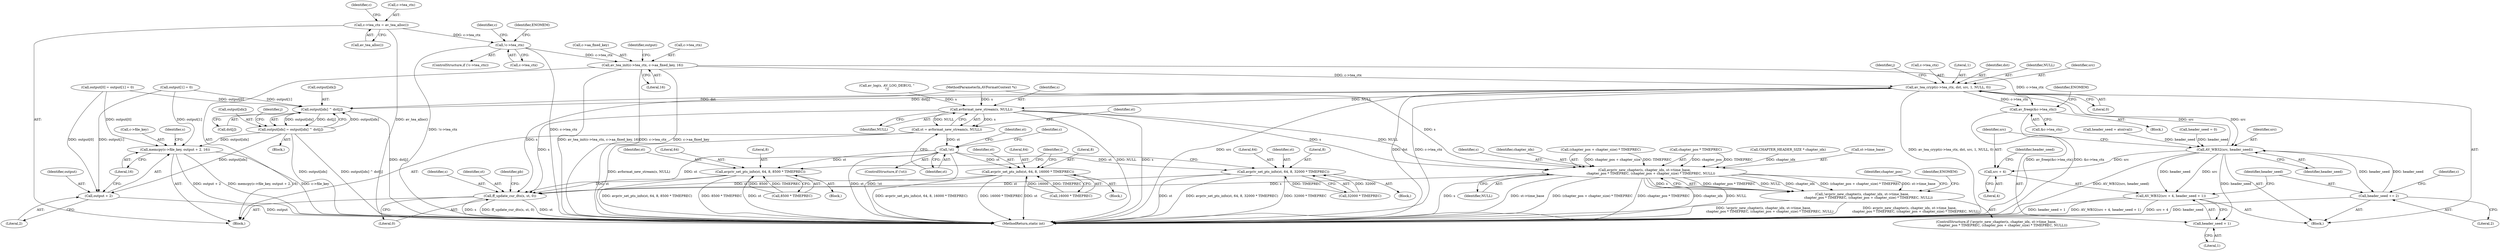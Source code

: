 digraph "0_FFmpeg_ed188f6dcdf0935c939ed813cf8745d50742014b@pointer" {
"1000440" [label="(Call,av_tea_init(c->tea_ctx, c->aa_fixed_key, 16))"];
"1000433" [label="(Call,!c->tea_ctx)"];
"1000427" [label="(Call,c->tea_ctx = av_tea_alloc())"];
"1000489" [label="(Call,av_tea_crypt(c->tea_ctx, dst, src, 1, NULL, 0))"];
"1000476" [label="(Call,AV_WB32(src, header_seed))"];
"1000479" [label="(Call,AV_WB32(src + 4, header_seed + 1))"];
"1000480" [label="(Call,src + 4)"];
"1000483" [label="(Call,header_seed + 1)"];
"1000486" [label="(Call,header_seed += 2)"];
"1000521" [label="(Call,output[idx] ^ dst[j])"];
"1000517" [label="(Call,output[idx] = output[idx] ^ dst[j])"];
"1000528" [label="(Call,memcpy(c->file_key, output + 2, 16))"];
"1000532" [label="(Call,output + 2)"];
"1000564" [label="(Call,avformat_new_stream(s, NULL))"];
"1000562" [label="(Call,st = avformat_new_stream(s, NULL))"];
"1000568" [label="(Call,!st)"];
"1000611" [label="(Call,avpriv_set_pts_info(st, 64, 8, 32000 * TIMEPREC))"];
"1000857" [label="(Call,ff_update_cur_dts(s, st, 0))"];
"1000665" [label="(Call,avpriv_set_pts_info(st, 64, 8, 8500 * TIMEPREC))"];
"1000719" [label="(Call,avpriv_set_pts_info(st, 64, 8, 16000 * TIMEPREC))"];
"1000826" [label="(Call,avpriv_new_chapter(s, chapter_idx, st->time_base,\n            chapter_pos * TIMEPREC, (chapter_pos + chapter_size) * TIMEPREC, NULL))"];
"1000825" [label="(Call,!avpriv_new_chapter(s, chapter_idx, st->time_base,\n            chapter_pos * TIMEPREC, (chapter_pos + chapter_size) * TIMEPREC, NULL))"];
"1000571" [label="(Call,av_freep(&c->tea_ctx))"];
"1000427" [label="(Call,c->tea_ctx = av_tea_alloc())"];
"1000825" [label="(Call,!avpriv_new_chapter(s, chapter_idx, st->time_base,\n            chapter_pos * TIMEPREC, (chapter_pos + chapter_size) * TIMEPREC, NULL))"];
"1000722" [label="(Literal,8)"];
"1000858" [label="(Identifier,s)"];
"1000518" [label="(Call,output[idx])"];
"1000835" [label="(Call,(chapter_pos + chapter_size) * TIMEPREC)"];
"1000828" [label="(Identifier,chapter_idx)"];
"1000723" [label="(Call,16000 * TIMEPREC)"];
"1000447" [label="(Literal,16)"];
"1000477" [label="(Identifier,src)"];
"1000525" [label="(Call,dst[j])"];
"1000127" [label="(MethodParameterIn,AVFormatContext *s)"];
"1000832" [label="(Call,chapter_pos * TIMEPREC)"];
"1000611" [label="(Call,avpriv_set_pts_info(st, 64, 8, 32000 * TIMEPREC))"];
"1000532" [label="(Call,output + 2)"];
"1000481" [label="(Identifier,src)"];
"1000450" [label="(Identifier,output)"];
"1000432" [label="(ControlStructure,if (!c->tea_ctx))"];
"1000491" [label="(Identifier,c)"];
"1000475" [label="(Block,)"];
"1000476" [label="(Call,AV_WB32(src, header_seed))"];
"1000565" [label="(Identifier,s)"];
"1000533" [label="(Identifier,output)"];
"1000529" [label="(Call,c->file_key)"];
"1000678" [label="(Block,)"];
"1000571" [label="(Call,av_freep(&c->tea_ctx))"];
"1000434" [label="(Call,c->tea_ctx)"];
"1000497" [label="(Literal,0)"];
"1000613" [label="(Literal,64)"];
"1000489" [label="(Call,av_tea_crypt(c->tea_ctx, dst, src, 1, NULL, 0))"];
"1000564" [label="(Call,avformat_new_stream(s, NULL))"];
"1000534" [label="(Literal,2)"];
"1000720" [label="(Identifier,st)"];
"1000568" [label="(Call,!st)"];
"1000562" [label="(Call,st = avformat_new_stream(s, NULL))"];
"1000522" [label="(Call,output[idx])"];
"1000480" [label="(Call,src + 4)"];
"1000442" [label="(Identifier,c)"];
"1000563" [label="(Identifier,st)"];
"1000521" [label="(Call,output[idx] ^ dst[j])"];
"1000479" [label="(Call,AV_WB32(src + 4, header_seed + 1))"];
"1000496" [label="(Identifier,NULL)"];
"1000318" [label="(Call,header_seed = atoi(val))"];
"1000433" [label="(Call,!c->tea_ctx)"];
"1000582" [label="(Identifier,st)"];
"1000624" [label="(Block,)"];
"1000558" [label="(Call,av_log(s, AV_LOG_DEBUG, \"\n\"))"];
"1000494" [label="(Identifier,src)"];
"1000485" [label="(Literal,1)"];
"1000452" [label="(Call,output[1] = 0)"];
"1000566" [label="(Identifier,NULL)"];
"1000786" [label="(Identifier,chapter_pos)"];
"1000667" [label="(Literal,64)"];
"1000877" [label="(MethodReturn,static int)"];
"1000488" [label="(Literal,2)"];
"1000578" [label="(Identifier,ENOMEM)"];
"1000448" [label="(Call,output[0] = output[1] = 0)"];
"1000816" [label="(Call,CHAPTER_HEADER_SIZE * chapter_idx)"];
"1000829" [label="(Call,st->time_base)"];
"1000128" [label="(Block,)"];
"1000567" [label="(ControlStructure,if (!st))"];
"1000824" [label="(ControlStructure,if (!avpriv_new_chapter(s, chapter_idx, st->time_base,\n            chapter_pos * TIMEPREC, (chapter_pos + chapter_size) * TIMEPREC, NULL)))"];
"1000142" [label="(Call,header_seed = 0)"];
"1000486" [label="(Call,header_seed += 2)"];
"1000859" [label="(Identifier,st)"];
"1000843" [label="(Identifier,ENOMEM)"];
"1000840" [label="(Identifier,NULL)"];
"1000668" [label="(Literal,8)"];
"1000537" [label="(Identifier,s)"];
"1000484" [label="(Identifier,header_seed)"];
"1000482" [label="(Literal,4)"];
"1000516" [label="(Block,)"];
"1000441" [label="(Call,c->tea_ctx)"];
"1000615" [label="(Call,32000 * TIMEPREC)"];
"1000669" [label="(Call,8500 * TIMEPREC)"];
"1000528" [label="(Call,memcpy(c->file_key, output + 2, 16))"];
"1000444" [label="(Call,c->aa_fixed_key)"];
"1000500" [label="(Identifier,j)"];
"1000440" [label="(Call,av_tea_init(c->tea_ctx, c->aa_fixed_key, 16))"];
"1000511" [label="(Identifier,j)"];
"1000535" [label="(Literal,16)"];
"1000862" [label="(Identifier,pb)"];
"1000490" [label="(Call,c->tea_ctx)"];
"1000487" [label="(Identifier,header_seed)"];
"1000612" [label="(Identifier,st)"];
"1000495" [label="(Literal,1)"];
"1000860" [label="(Literal,0)"];
"1000483" [label="(Call,header_seed + 1)"];
"1000478" [label="(Identifier,header_seed)"];
"1000827" [label="(Identifier,s)"];
"1000435" [label="(Identifier,c)"];
"1000570" [label="(Block,)"];
"1000572" [label="(Call,&c->tea_ctx)"];
"1000591" [label="(Block,)"];
"1000666" [label="(Identifier,st)"];
"1000826" [label="(Call,avpriv_new_chapter(s, chapter_idx, st->time_base,\n            chapter_pos * TIMEPREC, (chapter_pos + chapter_size) * TIMEPREC, NULL))"];
"1000721" [label="(Literal,64)"];
"1000493" [label="(Identifier,dst)"];
"1000857" [label="(Call,ff_update_cur_dts(s, st, 0))"];
"1000614" [label="(Literal,8)"];
"1000574" [label="(Identifier,c)"];
"1000431" [label="(Call,av_tea_alloc())"];
"1000569" [label="(Identifier,st)"];
"1000728" [label="(Identifier,i)"];
"1000665" [label="(Call,avpriv_set_pts_info(st, 64, 8, 8500 * TIMEPREC))"];
"1000517" [label="(Call,output[idx] = output[idx] ^ dst[j])"];
"1000428" [label="(Call,c->tea_ctx)"];
"1000439" [label="(Identifier,ENOMEM)"];
"1000719" [label="(Call,avpriv_set_pts_info(st, 64, 8, 16000 * TIMEPREC))"];
"1000440" -> "1000128"  [label="AST: "];
"1000440" -> "1000447"  [label="CFG: "];
"1000441" -> "1000440"  [label="AST: "];
"1000444" -> "1000440"  [label="AST: "];
"1000447" -> "1000440"  [label="AST: "];
"1000450" -> "1000440"  [label="CFG: "];
"1000440" -> "1000877"  [label="DDG: av_tea_init(c->tea_ctx, c->aa_fixed_key, 16)"];
"1000440" -> "1000877"  [label="DDG: c->tea_ctx"];
"1000440" -> "1000877"  [label="DDG: c->aa_fixed_key"];
"1000433" -> "1000440"  [label="DDG: c->tea_ctx"];
"1000440" -> "1000489"  [label="DDG: c->tea_ctx"];
"1000440" -> "1000571"  [label="DDG: c->tea_ctx"];
"1000433" -> "1000432"  [label="AST: "];
"1000433" -> "1000434"  [label="CFG: "];
"1000434" -> "1000433"  [label="AST: "];
"1000439" -> "1000433"  [label="CFG: "];
"1000442" -> "1000433"  [label="CFG: "];
"1000433" -> "1000877"  [label="DDG: c->tea_ctx"];
"1000433" -> "1000877"  [label="DDG: !c->tea_ctx"];
"1000427" -> "1000433"  [label="DDG: c->tea_ctx"];
"1000427" -> "1000128"  [label="AST: "];
"1000427" -> "1000431"  [label="CFG: "];
"1000428" -> "1000427"  [label="AST: "];
"1000431" -> "1000427"  [label="AST: "];
"1000435" -> "1000427"  [label="CFG: "];
"1000427" -> "1000877"  [label="DDG: av_tea_alloc()"];
"1000489" -> "1000475"  [label="AST: "];
"1000489" -> "1000497"  [label="CFG: "];
"1000490" -> "1000489"  [label="AST: "];
"1000493" -> "1000489"  [label="AST: "];
"1000494" -> "1000489"  [label="AST: "];
"1000495" -> "1000489"  [label="AST: "];
"1000496" -> "1000489"  [label="AST: "];
"1000497" -> "1000489"  [label="AST: "];
"1000500" -> "1000489"  [label="CFG: "];
"1000489" -> "1000877"  [label="DDG: av_tea_crypt(c->tea_ctx, dst, src, 1, NULL, 0)"];
"1000489" -> "1000877"  [label="DDG: src"];
"1000489" -> "1000877"  [label="DDG: dst"];
"1000489" -> "1000877"  [label="DDG: c->tea_ctx"];
"1000489" -> "1000476"  [label="DDG: src"];
"1000521" -> "1000489"  [label="DDG: dst[j]"];
"1000476" -> "1000489"  [label="DDG: src"];
"1000489" -> "1000521"  [label="DDG: dst"];
"1000489" -> "1000564"  [label="DDG: NULL"];
"1000489" -> "1000571"  [label="DDG: c->tea_ctx"];
"1000476" -> "1000475"  [label="AST: "];
"1000476" -> "1000478"  [label="CFG: "];
"1000477" -> "1000476"  [label="AST: "];
"1000478" -> "1000476"  [label="AST: "];
"1000481" -> "1000476"  [label="CFG: "];
"1000476" -> "1000877"  [label="DDG: AV_WB32(src, header_seed)"];
"1000318" -> "1000476"  [label="DDG: header_seed"];
"1000142" -> "1000476"  [label="DDG: header_seed"];
"1000486" -> "1000476"  [label="DDG: header_seed"];
"1000476" -> "1000479"  [label="DDG: src"];
"1000476" -> "1000479"  [label="DDG: header_seed"];
"1000476" -> "1000480"  [label="DDG: src"];
"1000476" -> "1000483"  [label="DDG: header_seed"];
"1000476" -> "1000486"  [label="DDG: header_seed"];
"1000479" -> "1000475"  [label="AST: "];
"1000479" -> "1000483"  [label="CFG: "];
"1000480" -> "1000479"  [label="AST: "];
"1000483" -> "1000479"  [label="AST: "];
"1000487" -> "1000479"  [label="CFG: "];
"1000479" -> "1000877"  [label="DDG: header_seed + 1"];
"1000479" -> "1000877"  [label="DDG: AV_WB32(src + 4, header_seed + 1)"];
"1000479" -> "1000877"  [label="DDG: src + 4"];
"1000480" -> "1000482"  [label="CFG: "];
"1000481" -> "1000480"  [label="AST: "];
"1000482" -> "1000480"  [label="AST: "];
"1000484" -> "1000480"  [label="CFG: "];
"1000483" -> "1000485"  [label="CFG: "];
"1000484" -> "1000483"  [label="AST: "];
"1000485" -> "1000483"  [label="AST: "];
"1000486" -> "1000475"  [label="AST: "];
"1000486" -> "1000488"  [label="CFG: "];
"1000487" -> "1000486"  [label="AST: "];
"1000488" -> "1000486"  [label="AST: "];
"1000491" -> "1000486"  [label="CFG: "];
"1000486" -> "1000877"  [label="DDG: header_seed"];
"1000521" -> "1000517"  [label="AST: "];
"1000521" -> "1000525"  [label="CFG: "];
"1000522" -> "1000521"  [label="AST: "];
"1000525" -> "1000521"  [label="AST: "];
"1000517" -> "1000521"  [label="CFG: "];
"1000521" -> "1000877"  [label="DDG: dst[j]"];
"1000521" -> "1000517"  [label="DDG: output[idx]"];
"1000521" -> "1000517"  [label="DDG: dst[j]"];
"1000517" -> "1000521"  [label="DDG: output[idx]"];
"1000448" -> "1000521"  [label="DDG: output[0]"];
"1000452" -> "1000521"  [label="DDG: output[1]"];
"1000517" -> "1000516"  [label="AST: "];
"1000518" -> "1000517"  [label="AST: "];
"1000511" -> "1000517"  [label="CFG: "];
"1000517" -> "1000877"  [label="DDG: output[idx]"];
"1000517" -> "1000877"  [label="DDG: output[idx] ^ dst[j]"];
"1000517" -> "1000528"  [label="DDG: output[idx]"];
"1000517" -> "1000532"  [label="DDG: output[idx]"];
"1000528" -> "1000128"  [label="AST: "];
"1000528" -> "1000535"  [label="CFG: "];
"1000529" -> "1000528"  [label="AST: "];
"1000532" -> "1000528"  [label="AST: "];
"1000535" -> "1000528"  [label="AST: "];
"1000537" -> "1000528"  [label="CFG: "];
"1000528" -> "1000877"  [label="DDG: memcpy(c->file_key, output + 2, 16)"];
"1000528" -> "1000877"  [label="DDG: c->file_key"];
"1000528" -> "1000877"  [label="DDG: output + 2"];
"1000448" -> "1000528"  [label="DDG: output[0]"];
"1000452" -> "1000528"  [label="DDG: output[1]"];
"1000532" -> "1000534"  [label="CFG: "];
"1000533" -> "1000532"  [label="AST: "];
"1000534" -> "1000532"  [label="AST: "];
"1000535" -> "1000532"  [label="CFG: "];
"1000532" -> "1000877"  [label="DDG: output"];
"1000448" -> "1000532"  [label="DDG: output[0]"];
"1000452" -> "1000532"  [label="DDG: output[1]"];
"1000564" -> "1000562"  [label="AST: "];
"1000564" -> "1000566"  [label="CFG: "];
"1000565" -> "1000564"  [label="AST: "];
"1000566" -> "1000564"  [label="AST: "];
"1000562" -> "1000564"  [label="CFG: "];
"1000564" -> "1000877"  [label="DDG: NULL"];
"1000564" -> "1000877"  [label="DDG: s"];
"1000564" -> "1000562"  [label="DDG: s"];
"1000564" -> "1000562"  [label="DDG: NULL"];
"1000558" -> "1000564"  [label="DDG: s"];
"1000127" -> "1000564"  [label="DDG: s"];
"1000564" -> "1000826"  [label="DDG: s"];
"1000564" -> "1000826"  [label="DDG: NULL"];
"1000564" -> "1000857"  [label="DDG: s"];
"1000562" -> "1000128"  [label="AST: "];
"1000563" -> "1000562"  [label="AST: "];
"1000569" -> "1000562"  [label="CFG: "];
"1000562" -> "1000877"  [label="DDG: avformat_new_stream(s, NULL)"];
"1000562" -> "1000568"  [label="DDG: st"];
"1000568" -> "1000567"  [label="AST: "];
"1000568" -> "1000569"  [label="CFG: "];
"1000569" -> "1000568"  [label="AST: "];
"1000574" -> "1000568"  [label="CFG: "];
"1000582" -> "1000568"  [label="CFG: "];
"1000568" -> "1000877"  [label="DDG: !st"];
"1000568" -> "1000877"  [label="DDG: st"];
"1000568" -> "1000611"  [label="DDG: st"];
"1000568" -> "1000665"  [label="DDG: st"];
"1000568" -> "1000719"  [label="DDG: st"];
"1000568" -> "1000857"  [label="DDG: st"];
"1000611" -> "1000591"  [label="AST: "];
"1000611" -> "1000615"  [label="CFG: "];
"1000612" -> "1000611"  [label="AST: "];
"1000613" -> "1000611"  [label="AST: "];
"1000614" -> "1000611"  [label="AST: "];
"1000615" -> "1000611"  [label="AST: "];
"1000728" -> "1000611"  [label="CFG: "];
"1000611" -> "1000877"  [label="DDG: avpriv_set_pts_info(st, 64, 8, 32000 * TIMEPREC)"];
"1000611" -> "1000877"  [label="DDG: 32000 * TIMEPREC"];
"1000611" -> "1000877"  [label="DDG: st"];
"1000615" -> "1000611"  [label="DDG: 32000"];
"1000615" -> "1000611"  [label="DDG: TIMEPREC"];
"1000611" -> "1000857"  [label="DDG: st"];
"1000857" -> "1000128"  [label="AST: "];
"1000857" -> "1000860"  [label="CFG: "];
"1000858" -> "1000857"  [label="AST: "];
"1000859" -> "1000857"  [label="AST: "];
"1000860" -> "1000857"  [label="AST: "];
"1000862" -> "1000857"  [label="CFG: "];
"1000857" -> "1000877"  [label="DDG: s"];
"1000857" -> "1000877"  [label="DDG: ff_update_cur_dts(s, st, 0)"];
"1000857" -> "1000877"  [label="DDG: st"];
"1000826" -> "1000857"  [label="DDG: s"];
"1000127" -> "1000857"  [label="DDG: s"];
"1000719" -> "1000857"  [label="DDG: st"];
"1000665" -> "1000857"  [label="DDG: st"];
"1000665" -> "1000624"  [label="AST: "];
"1000665" -> "1000669"  [label="CFG: "];
"1000666" -> "1000665"  [label="AST: "];
"1000667" -> "1000665"  [label="AST: "];
"1000668" -> "1000665"  [label="AST: "];
"1000669" -> "1000665"  [label="AST: "];
"1000728" -> "1000665"  [label="CFG: "];
"1000665" -> "1000877"  [label="DDG: st"];
"1000665" -> "1000877"  [label="DDG: avpriv_set_pts_info(st, 64, 8, 8500 * TIMEPREC)"];
"1000665" -> "1000877"  [label="DDG: 8500 * TIMEPREC"];
"1000669" -> "1000665"  [label="DDG: 8500"];
"1000669" -> "1000665"  [label="DDG: TIMEPREC"];
"1000719" -> "1000678"  [label="AST: "];
"1000719" -> "1000723"  [label="CFG: "];
"1000720" -> "1000719"  [label="AST: "];
"1000721" -> "1000719"  [label="AST: "];
"1000722" -> "1000719"  [label="AST: "];
"1000723" -> "1000719"  [label="AST: "];
"1000728" -> "1000719"  [label="CFG: "];
"1000719" -> "1000877"  [label="DDG: st"];
"1000719" -> "1000877"  [label="DDG: avpriv_set_pts_info(st, 64, 8, 16000 * TIMEPREC)"];
"1000719" -> "1000877"  [label="DDG: 16000 * TIMEPREC"];
"1000723" -> "1000719"  [label="DDG: 16000"];
"1000723" -> "1000719"  [label="DDG: TIMEPREC"];
"1000826" -> "1000825"  [label="AST: "];
"1000826" -> "1000840"  [label="CFG: "];
"1000827" -> "1000826"  [label="AST: "];
"1000828" -> "1000826"  [label="AST: "];
"1000829" -> "1000826"  [label="AST: "];
"1000832" -> "1000826"  [label="AST: "];
"1000835" -> "1000826"  [label="AST: "];
"1000840" -> "1000826"  [label="AST: "];
"1000825" -> "1000826"  [label="CFG: "];
"1000826" -> "1000877"  [label="DDG: s"];
"1000826" -> "1000877"  [label="DDG: st->time_base"];
"1000826" -> "1000877"  [label="DDG: (chapter_pos + chapter_size) * TIMEPREC"];
"1000826" -> "1000877"  [label="DDG: chapter_pos * TIMEPREC"];
"1000826" -> "1000877"  [label="DDG: chapter_idx"];
"1000826" -> "1000877"  [label="DDG: NULL"];
"1000826" -> "1000825"  [label="DDG: chapter_pos * TIMEPREC"];
"1000826" -> "1000825"  [label="DDG: NULL"];
"1000826" -> "1000825"  [label="DDG: chapter_idx"];
"1000826" -> "1000825"  [label="DDG: (chapter_pos + chapter_size) * TIMEPREC"];
"1000826" -> "1000825"  [label="DDG: st->time_base"];
"1000826" -> "1000825"  [label="DDG: s"];
"1000127" -> "1000826"  [label="DDG: s"];
"1000816" -> "1000826"  [label="DDG: chapter_idx"];
"1000832" -> "1000826"  [label="DDG: chapter_pos"];
"1000832" -> "1000826"  [label="DDG: TIMEPREC"];
"1000835" -> "1000826"  [label="DDG: chapter_pos + chapter_size"];
"1000835" -> "1000826"  [label="DDG: TIMEPREC"];
"1000825" -> "1000824"  [label="AST: "];
"1000786" -> "1000825"  [label="CFG: "];
"1000843" -> "1000825"  [label="CFG: "];
"1000825" -> "1000877"  [label="DDG: avpriv_new_chapter(s, chapter_idx, st->time_base,\n            chapter_pos * TIMEPREC, (chapter_pos + chapter_size) * TIMEPREC, NULL)"];
"1000825" -> "1000877"  [label="DDG: !avpriv_new_chapter(s, chapter_idx, st->time_base,\n            chapter_pos * TIMEPREC, (chapter_pos + chapter_size) * TIMEPREC, NULL)"];
"1000571" -> "1000570"  [label="AST: "];
"1000571" -> "1000572"  [label="CFG: "];
"1000572" -> "1000571"  [label="AST: "];
"1000578" -> "1000571"  [label="CFG: "];
"1000571" -> "1000877"  [label="DDG: av_freep(&c->tea_ctx)"];
"1000571" -> "1000877"  [label="DDG: &c->tea_ctx"];
}
